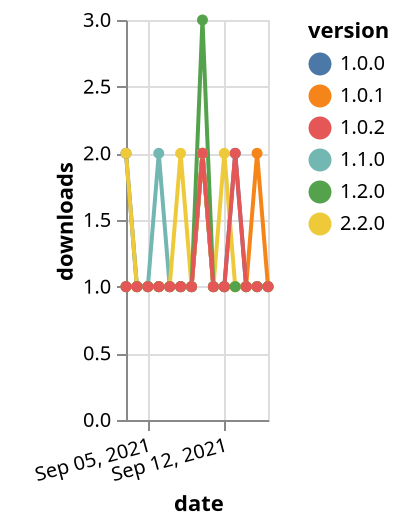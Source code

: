 {"$schema": "https://vega.github.io/schema/vega-lite/v5.json", "description": "A simple bar chart with embedded data.", "data": {"values": [{"date": "2021-09-03", "total": 150, "delta": 1, "version": "1.1.0"}, {"date": "2021-09-04", "total": 151, "delta": 1, "version": "1.1.0"}, {"date": "2021-09-05", "total": 152, "delta": 1, "version": "1.1.0"}, {"date": "2021-09-06", "total": 154, "delta": 2, "version": "1.1.0"}, {"date": "2021-09-07", "total": 155, "delta": 1, "version": "1.1.0"}, {"date": "2021-09-08", "total": 156, "delta": 1, "version": "1.1.0"}, {"date": "2021-09-09", "total": 157, "delta": 1, "version": "1.1.0"}, {"date": "2021-09-10", "total": 159, "delta": 2, "version": "1.1.0"}, {"date": "2021-09-11", "total": 160, "delta": 1, "version": "1.1.0"}, {"date": "2021-09-12", "total": 161, "delta": 1, "version": "1.1.0"}, {"date": "2021-09-13", "total": 162, "delta": 1, "version": "1.1.0"}, {"date": "2021-09-14", "total": 163, "delta": 1, "version": "1.1.0"}, {"date": "2021-09-15", "total": 164, "delta": 1, "version": "1.1.0"}, {"date": "2021-09-16", "total": 165, "delta": 1, "version": "1.1.0"}, {"date": "2021-09-03", "total": 160, "delta": 1, "version": "1.0.1"}, {"date": "2021-09-04", "total": 161, "delta": 1, "version": "1.0.1"}, {"date": "2021-09-05", "total": 162, "delta": 1, "version": "1.0.1"}, {"date": "2021-09-06", "total": 163, "delta": 1, "version": "1.0.1"}, {"date": "2021-09-07", "total": 164, "delta": 1, "version": "1.0.1"}, {"date": "2021-09-08", "total": 165, "delta": 1, "version": "1.0.1"}, {"date": "2021-09-09", "total": 166, "delta": 1, "version": "1.0.1"}, {"date": "2021-09-10", "total": 168, "delta": 2, "version": "1.0.1"}, {"date": "2021-09-11", "total": 169, "delta": 1, "version": "1.0.1"}, {"date": "2021-09-12", "total": 170, "delta": 1, "version": "1.0.1"}, {"date": "2021-09-13", "total": 171, "delta": 1, "version": "1.0.1"}, {"date": "2021-09-14", "total": 172, "delta": 1, "version": "1.0.1"}, {"date": "2021-09-15", "total": 174, "delta": 2, "version": "1.0.1"}, {"date": "2021-09-16", "total": 175, "delta": 1, "version": "1.0.1"}, {"date": "2021-09-03", "total": 162, "delta": 2, "version": "1.0.0"}, {"date": "2021-09-04", "total": 163, "delta": 1, "version": "1.0.0"}, {"date": "2021-09-05", "total": 164, "delta": 1, "version": "1.0.0"}, {"date": "2021-09-06", "total": 165, "delta": 1, "version": "1.0.0"}, {"date": "2021-09-07", "total": 166, "delta": 1, "version": "1.0.0"}, {"date": "2021-09-08", "total": 167, "delta": 1, "version": "1.0.0"}, {"date": "2021-09-09", "total": 168, "delta": 1, "version": "1.0.0"}, {"date": "2021-09-10", "total": 170, "delta": 2, "version": "1.0.0"}, {"date": "2021-09-11", "total": 171, "delta": 1, "version": "1.0.0"}, {"date": "2021-09-12", "total": 172, "delta": 1, "version": "1.0.0"}, {"date": "2021-09-13", "total": 174, "delta": 2, "version": "1.0.0"}, {"date": "2021-09-14", "total": 175, "delta": 1, "version": "1.0.0"}, {"date": "2021-09-15", "total": 176, "delta": 1, "version": "1.0.0"}, {"date": "2021-09-16", "total": 177, "delta": 1, "version": "1.0.0"}, {"date": "2021-09-03", "total": 90, "delta": 2, "version": "2.2.0"}, {"date": "2021-09-04", "total": 91, "delta": 1, "version": "2.2.0"}, {"date": "2021-09-05", "total": 92, "delta": 1, "version": "2.2.0"}, {"date": "2021-09-06", "total": 93, "delta": 1, "version": "2.2.0"}, {"date": "2021-09-07", "total": 94, "delta": 1, "version": "2.2.0"}, {"date": "2021-09-08", "total": 96, "delta": 2, "version": "2.2.0"}, {"date": "2021-09-09", "total": 97, "delta": 1, "version": "2.2.0"}, {"date": "2021-09-10", "total": 99, "delta": 2, "version": "2.2.0"}, {"date": "2021-09-11", "total": 100, "delta": 1, "version": "2.2.0"}, {"date": "2021-09-12", "total": 102, "delta": 2, "version": "2.2.0"}, {"date": "2021-09-13", "total": 103, "delta": 1, "version": "2.2.0"}, {"date": "2021-09-14", "total": 104, "delta": 1, "version": "2.2.0"}, {"date": "2021-09-15", "total": 105, "delta": 1, "version": "2.2.0"}, {"date": "2021-09-16", "total": 106, "delta": 1, "version": "2.2.0"}, {"date": "2021-09-03", "total": 133, "delta": 1, "version": "1.2.0"}, {"date": "2021-09-04", "total": 134, "delta": 1, "version": "1.2.0"}, {"date": "2021-09-05", "total": 135, "delta": 1, "version": "1.2.0"}, {"date": "2021-09-06", "total": 136, "delta": 1, "version": "1.2.0"}, {"date": "2021-09-07", "total": 137, "delta": 1, "version": "1.2.0"}, {"date": "2021-09-08", "total": 138, "delta": 1, "version": "1.2.0"}, {"date": "2021-09-09", "total": 139, "delta": 1, "version": "1.2.0"}, {"date": "2021-09-10", "total": 142, "delta": 3, "version": "1.2.0"}, {"date": "2021-09-11", "total": 143, "delta": 1, "version": "1.2.0"}, {"date": "2021-09-12", "total": 144, "delta": 1, "version": "1.2.0"}, {"date": "2021-09-13", "total": 145, "delta": 1, "version": "1.2.0"}, {"date": "2021-09-14", "total": 146, "delta": 1, "version": "1.2.0"}, {"date": "2021-09-15", "total": 147, "delta": 1, "version": "1.2.0"}, {"date": "2021-09-16", "total": 148, "delta": 1, "version": "1.2.0"}, {"date": "2021-09-03", "total": 163, "delta": 1, "version": "1.0.2"}, {"date": "2021-09-04", "total": 164, "delta": 1, "version": "1.0.2"}, {"date": "2021-09-05", "total": 165, "delta": 1, "version": "1.0.2"}, {"date": "2021-09-06", "total": 166, "delta": 1, "version": "1.0.2"}, {"date": "2021-09-07", "total": 167, "delta": 1, "version": "1.0.2"}, {"date": "2021-09-08", "total": 168, "delta": 1, "version": "1.0.2"}, {"date": "2021-09-09", "total": 169, "delta": 1, "version": "1.0.2"}, {"date": "2021-09-10", "total": 171, "delta": 2, "version": "1.0.2"}, {"date": "2021-09-11", "total": 172, "delta": 1, "version": "1.0.2"}, {"date": "2021-09-12", "total": 173, "delta": 1, "version": "1.0.2"}, {"date": "2021-09-13", "total": 175, "delta": 2, "version": "1.0.2"}, {"date": "2021-09-14", "total": 176, "delta": 1, "version": "1.0.2"}, {"date": "2021-09-15", "total": 177, "delta": 1, "version": "1.0.2"}, {"date": "2021-09-16", "total": 178, "delta": 1, "version": "1.0.2"}]}, "width": "container", "mark": {"type": "line", "point": {"filled": true}}, "encoding": {"x": {"field": "date", "type": "temporal", "timeUnit": "yearmonthdate", "title": "date", "axis": {"labelAngle": -15}}, "y": {"field": "delta", "type": "quantitative", "title": "downloads"}, "color": {"field": "version", "type": "nominal"}, "tooltip": {"field": "delta"}}}